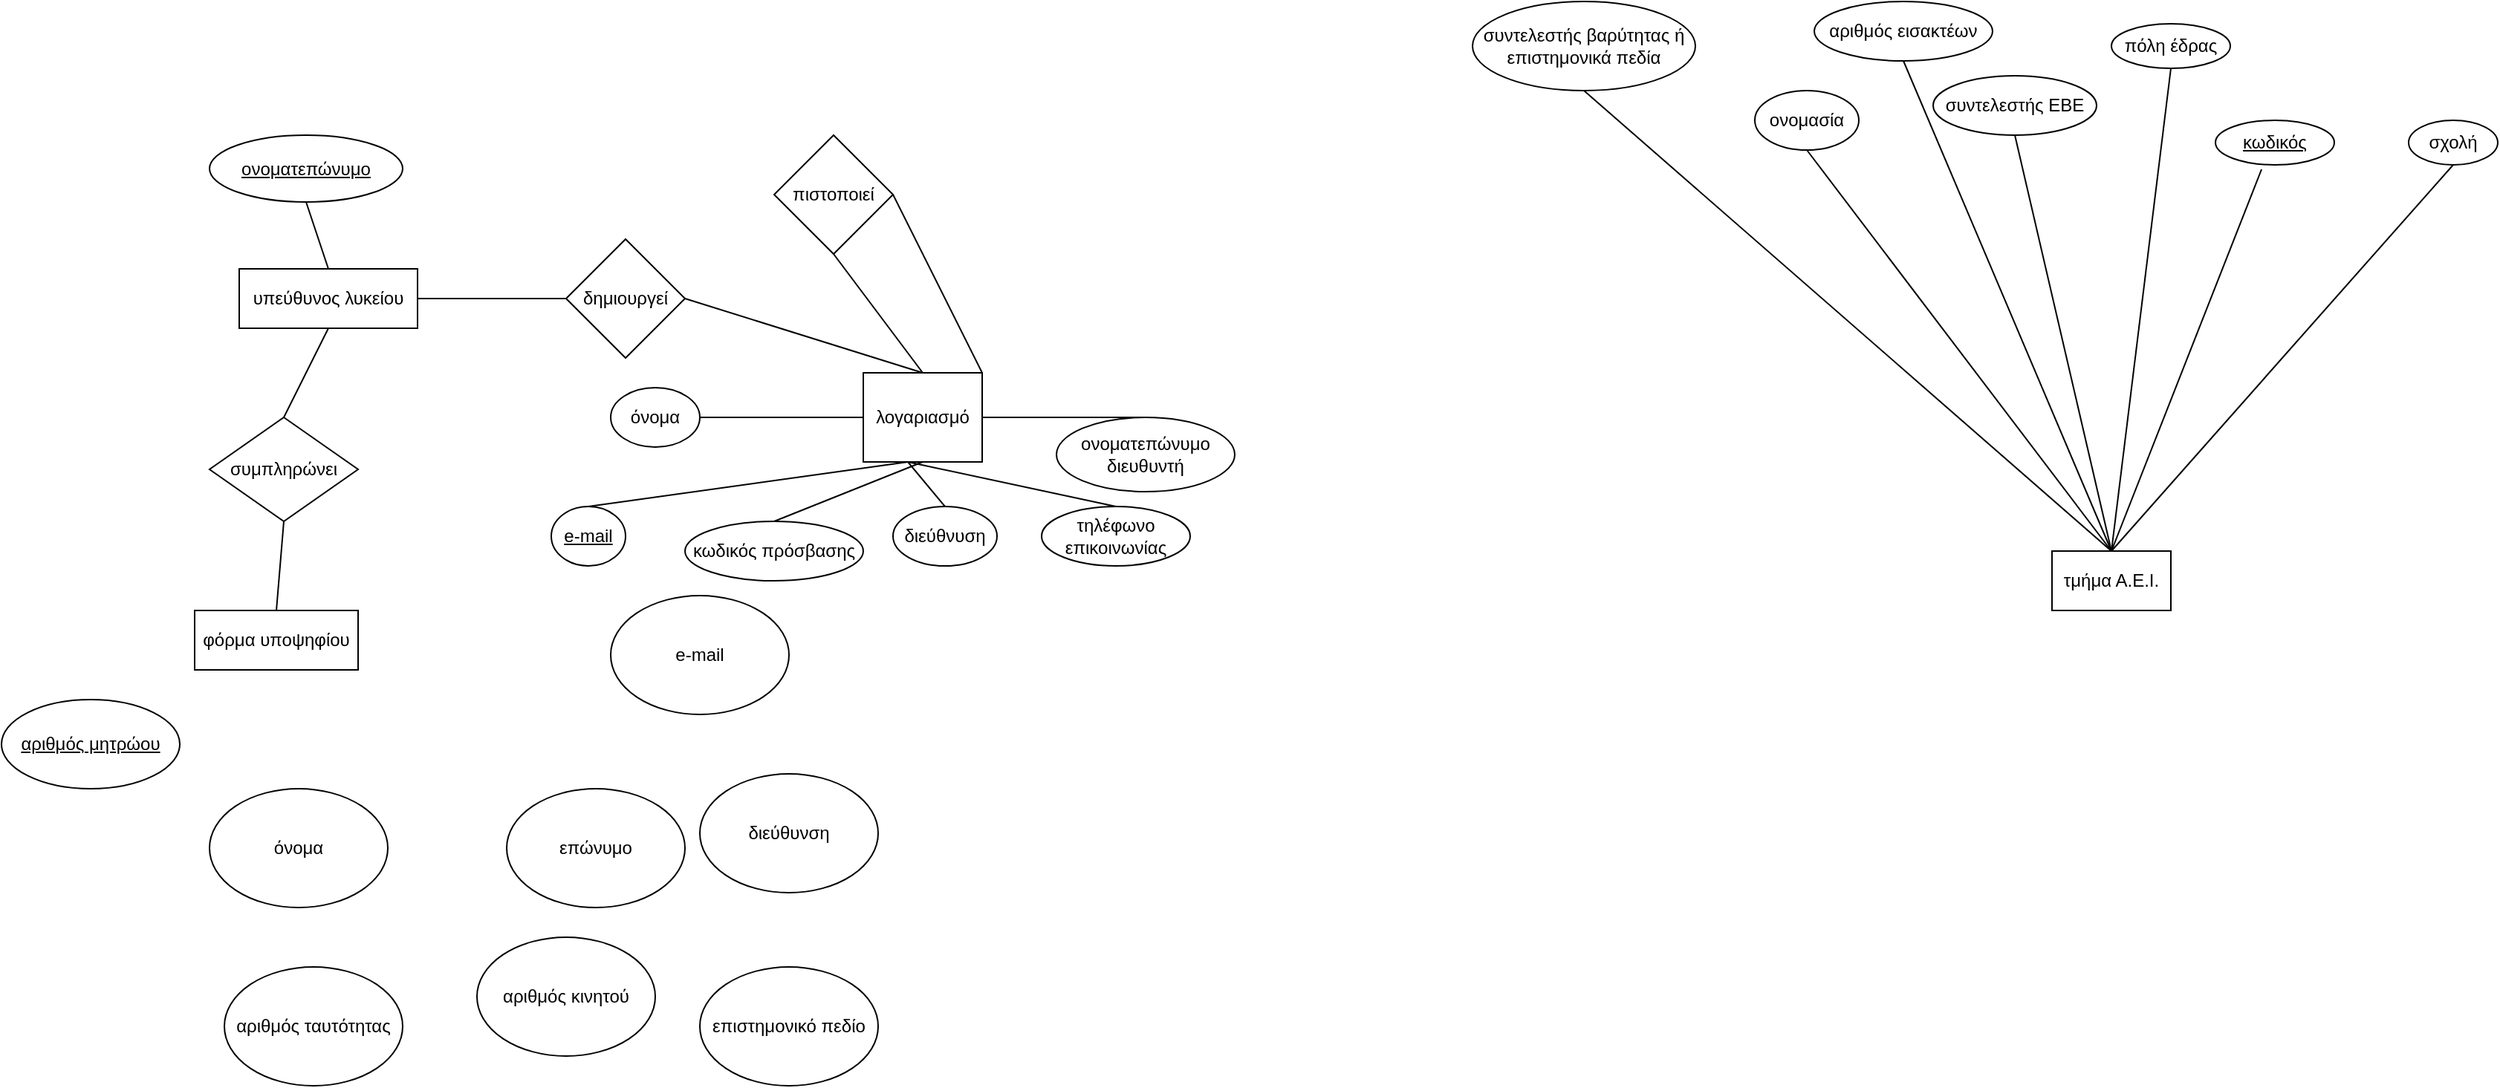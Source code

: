 <mxfile version="15.8.8" type="github">
  <diagram id="5soThCoMKbHqW5SyfzDt" name="Page-1">
    <mxGraphModel dx="3122" dy="1862" grid="1" gridSize="10" guides="1" tooltips="1" connect="1" arrows="1" fold="1" page="1" pageScale="1" pageWidth="850" pageHeight="1100" math="0" shadow="0">
      <root>
        <mxCell id="0" />
        <mxCell id="1" parent="0" />
        <mxCell id="GGdZg751sg8aVn9w_vVH-1" value="τμήμα Α.Ε.Ι." style="rounded=0;whiteSpace=wrap;html=1;" vertex="1" parent="1">
          <mxGeometry x="450" y="110" width="80" height="40" as="geometry" />
        </mxCell>
        <mxCell id="GGdZg751sg8aVn9w_vVH-2" value="&lt;u&gt;κωδικός&lt;/u&gt;" style="ellipse;whiteSpace=wrap;html=1;" vertex="1" parent="1">
          <mxGeometry x="560" y="-180" width="80" height="30" as="geometry" />
        </mxCell>
        <mxCell id="GGdZg751sg8aVn9w_vVH-3" value="ονομασία" style="ellipse;whiteSpace=wrap;html=1;" vertex="1" parent="1">
          <mxGeometry x="250" y="-200" width="70" height="40" as="geometry" />
        </mxCell>
        <mxCell id="GGdZg751sg8aVn9w_vVH-4" value="πόλη έδρας" style="ellipse;whiteSpace=wrap;html=1;" vertex="1" parent="1">
          <mxGeometry x="490" y="-245" width="80" height="30" as="geometry" />
        </mxCell>
        <mxCell id="GGdZg751sg8aVn9w_vVH-5" value="συντελεστής ΕΒΕ" style="ellipse;whiteSpace=wrap;html=1;" vertex="1" parent="1">
          <mxGeometry x="370" y="-210" width="110" height="40" as="geometry" />
        </mxCell>
        <mxCell id="GGdZg751sg8aVn9w_vVH-6" value="σχολή" style="ellipse;whiteSpace=wrap;html=1;" vertex="1" parent="1">
          <mxGeometry x="690" y="-180" width="60" height="30" as="geometry" />
        </mxCell>
        <mxCell id="GGdZg751sg8aVn9w_vVH-7" value="αριθμός εισακτέων" style="ellipse;whiteSpace=wrap;html=1;" vertex="1" parent="1">
          <mxGeometry x="290" y="-260" width="120" height="40" as="geometry" />
        </mxCell>
        <mxCell id="GGdZg751sg8aVn9w_vVH-8" value="συντελεστής βαρύτητας ή επιστημονικά πεδία" style="ellipse;whiteSpace=wrap;html=1;" vertex="1" parent="1">
          <mxGeometry x="60" y="-260" width="150" height="60" as="geometry" />
        </mxCell>
        <mxCell id="GGdZg751sg8aVn9w_vVH-9" value="" style="endArrow=none;html=1;rounded=0;entryX=0.5;entryY=0;entryDx=0;entryDy=0;exitX=0.5;exitY=1;exitDx=0;exitDy=0;" edge="1" parent="1" source="GGdZg751sg8aVn9w_vVH-4" target="GGdZg751sg8aVn9w_vVH-1">
          <mxGeometry width="50" height="50" relative="1" as="geometry">
            <mxPoint x="70" y="230" as="sourcePoint" />
            <mxPoint x="120" y="180" as="targetPoint" />
          </mxGeometry>
        </mxCell>
        <mxCell id="GGdZg751sg8aVn9w_vVH-10" value="" style="endArrow=none;html=1;rounded=0;entryX=0.5;entryY=0;entryDx=0;entryDy=0;exitX=0.5;exitY=1;exitDx=0;exitDy=0;" edge="1" parent="1" source="GGdZg751sg8aVn9w_vVH-6" target="GGdZg751sg8aVn9w_vVH-1">
          <mxGeometry width="50" height="50" relative="1" as="geometry">
            <mxPoint x="440" y="200" as="sourcePoint" />
            <mxPoint x="490" y="150" as="targetPoint" />
          </mxGeometry>
        </mxCell>
        <mxCell id="GGdZg751sg8aVn9w_vVH-11" value="" style="endArrow=none;html=1;rounded=0;exitX=0.5;exitY=0;exitDx=0;exitDy=0;entryX=0.5;entryY=1;entryDx=0;entryDy=0;" edge="1" parent="1" source="GGdZg751sg8aVn9w_vVH-1" target="GGdZg751sg8aVn9w_vVH-3">
          <mxGeometry width="50" height="50" relative="1" as="geometry">
            <mxPoint x="180" y="110" as="sourcePoint" />
            <mxPoint x="230" y="60" as="targetPoint" />
          </mxGeometry>
        </mxCell>
        <mxCell id="GGdZg751sg8aVn9w_vVH-12" value="" style="endArrow=none;html=1;rounded=0;entryX=0.5;entryY=1;entryDx=0;entryDy=0;exitX=0.5;exitY=0;exitDx=0;exitDy=0;" edge="1" parent="1" source="GGdZg751sg8aVn9w_vVH-1" target="GGdZg751sg8aVn9w_vVH-5">
          <mxGeometry width="50" height="50" relative="1" as="geometry">
            <mxPoint x="260" y="180" as="sourcePoint" />
            <mxPoint x="310" y="130" as="targetPoint" />
          </mxGeometry>
        </mxCell>
        <mxCell id="GGdZg751sg8aVn9w_vVH-13" value="" style="endArrow=none;html=1;rounded=0;exitX=0.5;exitY=0;exitDx=0;exitDy=0;entryX=0.388;entryY=1.1;entryDx=0;entryDy=0;entryPerimeter=0;" edge="1" parent="1" source="GGdZg751sg8aVn9w_vVH-1" target="GGdZg751sg8aVn9w_vVH-2">
          <mxGeometry width="50" height="50" relative="1" as="geometry">
            <mxPoint x="290" y="170" as="sourcePoint" />
            <mxPoint x="440" y="-90" as="targetPoint" />
          </mxGeometry>
        </mxCell>
        <mxCell id="GGdZg751sg8aVn9w_vVH-14" value="" style="endArrow=none;html=1;rounded=0;entryX=0.5;entryY=1;entryDx=0;entryDy=0;exitX=0.5;exitY=0;exitDx=0;exitDy=0;" edge="1" parent="1" source="GGdZg751sg8aVn9w_vVH-1" target="GGdZg751sg8aVn9w_vVH-7">
          <mxGeometry width="50" height="50" relative="1" as="geometry">
            <mxPoint x="-160" y="170" as="sourcePoint" />
            <mxPoint x="-110" y="120" as="targetPoint" />
          </mxGeometry>
        </mxCell>
        <mxCell id="GGdZg751sg8aVn9w_vVH-15" value="" style="endArrow=none;html=1;rounded=0;entryX=0.5;entryY=0;entryDx=0;entryDy=0;exitX=0.5;exitY=1;exitDx=0;exitDy=0;" edge="1" parent="1" source="GGdZg751sg8aVn9w_vVH-8" target="GGdZg751sg8aVn9w_vVH-1">
          <mxGeometry width="50" height="50" relative="1" as="geometry">
            <mxPoint x="280" y="190" as="sourcePoint" />
            <mxPoint x="330" y="140" as="targetPoint" />
          </mxGeometry>
        </mxCell>
        <mxCell id="GGdZg751sg8aVn9w_vVH-17" value="υπεύθυνος λυκείου" style="rounded=0;whiteSpace=wrap;html=1;" vertex="1" parent="1">
          <mxGeometry x="-770" y="-80" width="120" height="40" as="geometry" />
        </mxCell>
        <mxCell id="GGdZg751sg8aVn9w_vVH-18" value="&lt;u&gt;ονοματεπώνυμο&lt;/u&gt;" style="ellipse;whiteSpace=wrap;html=1;" vertex="1" parent="1">
          <mxGeometry x="-790" y="-170" width="130" height="45" as="geometry" />
        </mxCell>
        <mxCell id="GGdZg751sg8aVn9w_vVH-19" value="" style="endArrow=none;html=1;rounded=0;entryX=0.5;entryY=1;entryDx=0;entryDy=0;exitX=0.5;exitY=0;exitDx=0;exitDy=0;" edge="1" parent="1" source="GGdZg751sg8aVn9w_vVH-17" target="GGdZg751sg8aVn9w_vVH-18">
          <mxGeometry width="50" height="50" relative="1" as="geometry">
            <mxPoint x="-610" y="90" as="sourcePoint" />
            <mxPoint x="-560" y="40" as="targetPoint" />
          </mxGeometry>
        </mxCell>
        <mxCell id="GGdZg751sg8aVn9w_vVH-20" value="δημιουργεί" style="rhombus;whiteSpace=wrap;html=1;" vertex="1" parent="1">
          <mxGeometry x="-550" y="-100" width="80" height="80" as="geometry" />
        </mxCell>
        <mxCell id="GGdZg751sg8aVn9w_vVH-21" value="" style="endArrow=none;html=1;rounded=0;exitX=1;exitY=0.5;exitDx=0;exitDy=0;entryX=0;entryY=0.5;entryDx=0;entryDy=0;" edge="1" parent="1" source="GGdZg751sg8aVn9w_vVH-17" target="GGdZg751sg8aVn9w_vVH-20">
          <mxGeometry width="50" height="50" relative="1" as="geometry">
            <mxPoint x="-610" y="100" as="sourcePoint" />
            <mxPoint x="-560" y="50" as="targetPoint" />
          </mxGeometry>
        </mxCell>
        <mxCell id="GGdZg751sg8aVn9w_vVH-22" value="λογαριασμό" style="rounded=0;whiteSpace=wrap;html=1;" vertex="1" parent="1">
          <mxGeometry x="-350" y="-10" width="80" height="60" as="geometry" />
        </mxCell>
        <mxCell id="GGdZg751sg8aVn9w_vVH-24" value="διεύθνυση" style="ellipse;whiteSpace=wrap;html=1;" vertex="1" parent="1">
          <mxGeometry x="-330" y="80" width="70" height="40" as="geometry" />
        </mxCell>
        <mxCell id="GGdZg751sg8aVn9w_vVH-25" value="τηλέφωνο επικοινωνίας" style="ellipse;whiteSpace=wrap;html=1;" vertex="1" parent="1">
          <mxGeometry x="-230" y="80" width="100" height="40" as="geometry" />
        </mxCell>
        <mxCell id="GGdZg751sg8aVn9w_vVH-26" value="όνομα" style="ellipse;whiteSpace=wrap;html=1;" vertex="1" parent="1">
          <mxGeometry x="-520" width="60" height="40" as="geometry" />
        </mxCell>
        <mxCell id="GGdZg751sg8aVn9w_vVH-27" value="&lt;u&gt;e-mail&lt;/u&gt;" style="ellipse;whiteSpace=wrap;html=1;" vertex="1" parent="1">
          <mxGeometry x="-560" y="80" width="50" height="40" as="geometry" />
        </mxCell>
        <mxCell id="GGdZg751sg8aVn9w_vVH-28" value="κωδικός πρόσβασης" style="ellipse;whiteSpace=wrap;html=1;" vertex="1" parent="1">
          <mxGeometry x="-470" y="90" width="120" height="40" as="geometry" />
        </mxCell>
        <mxCell id="GGdZg751sg8aVn9w_vVH-29" value="ονοματεπώνυμο διευθυντή" style="ellipse;whiteSpace=wrap;html=1;" vertex="1" parent="1">
          <mxGeometry x="-220" y="20" width="120" height="50" as="geometry" />
        </mxCell>
        <mxCell id="GGdZg751sg8aVn9w_vVH-30" value="" style="endArrow=none;html=1;rounded=0;entryX=1;entryY=0.5;entryDx=0;entryDy=0;exitX=0.5;exitY=0;exitDx=0;exitDy=0;" edge="1" parent="1" source="GGdZg751sg8aVn9w_vVH-22" target="GGdZg751sg8aVn9w_vVH-20">
          <mxGeometry width="50" height="50" relative="1" as="geometry">
            <mxPoint x="-430" y="80" as="sourcePoint" />
            <mxPoint x="-380" y="30" as="targetPoint" />
          </mxGeometry>
        </mxCell>
        <mxCell id="GGdZg751sg8aVn9w_vVH-31" value="" style="endArrow=none;html=1;rounded=0;entryX=0;entryY=0.5;entryDx=0;entryDy=0;exitX=1;exitY=0.5;exitDx=0;exitDy=0;" edge="1" parent="1" source="GGdZg751sg8aVn9w_vVH-26" target="GGdZg751sg8aVn9w_vVH-22">
          <mxGeometry width="50" height="50" relative="1" as="geometry">
            <mxPoint x="-460" y="160" as="sourcePoint" />
            <mxPoint x="-410" y="110" as="targetPoint" />
          </mxGeometry>
        </mxCell>
        <mxCell id="GGdZg751sg8aVn9w_vVH-32" value="" style="endArrow=none;html=1;rounded=0;entryX=1;entryY=0.5;entryDx=0;entryDy=0;exitX=0.5;exitY=0;exitDx=0;exitDy=0;" edge="1" parent="1" source="GGdZg751sg8aVn9w_vVH-29" target="GGdZg751sg8aVn9w_vVH-22">
          <mxGeometry width="50" height="50" relative="1" as="geometry">
            <mxPoint x="-380" y="160" as="sourcePoint" />
            <mxPoint x="-330" y="110" as="targetPoint" />
          </mxGeometry>
        </mxCell>
        <mxCell id="GGdZg751sg8aVn9w_vVH-34" value="" style="endArrow=none;html=1;rounded=0;entryX=0.375;entryY=1;entryDx=0;entryDy=0;entryPerimeter=0;exitX=0.5;exitY=0;exitDx=0;exitDy=0;" edge="1" parent="1" source="GGdZg751sg8aVn9w_vVH-25" target="GGdZg751sg8aVn9w_vVH-22">
          <mxGeometry width="50" height="50" relative="1" as="geometry">
            <mxPoint x="-260" y="210" as="sourcePoint" />
            <mxPoint x="-210" y="160" as="targetPoint" />
          </mxGeometry>
        </mxCell>
        <mxCell id="GGdZg751sg8aVn9w_vVH-35" value="" style="endArrow=none;html=1;rounded=0;entryX=0.375;entryY=1;entryDx=0;entryDy=0;entryPerimeter=0;exitX=0.5;exitY=0;exitDx=0;exitDy=0;" edge="1" parent="1" source="GGdZg751sg8aVn9w_vVH-24" target="GGdZg751sg8aVn9w_vVH-22">
          <mxGeometry width="50" height="50" relative="1" as="geometry">
            <mxPoint x="-510" y="200" as="sourcePoint" />
            <mxPoint x="-460" y="150" as="targetPoint" />
          </mxGeometry>
        </mxCell>
        <mxCell id="GGdZg751sg8aVn9w_vVH-36" value="" style="endArrow=none;html=1;rounded=0;exitX=0.5;exitY=0;exitDx=0;exitDy=0;entryX=0.5;entryY=1;entryDx=0;entryDy=0;" edge="1" parent="1" source="GGdZg751sg8aVn9w_vVH-28" target="GGdZg751sg8aVn9w_vVH-22">
          <mxGeometry width="50" height="50" relative="1" as="geometry">
            <mxPoint x="-510" y="230" as="sourcePoint" />
            <mxPoint x="-460" y="180" as="targetPoint" />
          </mxGeometry>
        </mxCell>
        <mxCell id="GGdZg751sg8aVn9w_vVH-37" value="" style="endArrow=none;html=1;rounded=0;exitX=0.5;exitY=0;exitDx=0;exitDy=0;" edge="1" parent="1" source="GGdZg751sg8aVn9w_vVH-27">
          <mxGeometry width="50" height="50" relative="1" as="geometry">
            <mxPoint x="-430" y="290" as="sourcePoint" />
            <mxPoint x="-320" y="50" as="targetPoint" />
          </mxGeometry>
        </mxCell>
        <mxCell id="GGdZg751sg8aVn9w_vVH-38" value="πιστοποιεί" style="rhombus;whiteSpace=wrap;html=1;" vertex="1" parent="1">
          <mxGeometry x="-410" y="-170" width="80" height="80" as="geometry" />
        </mxCell>
        <mxCell id="GGdZg751sg8aVn9w_vVH-39" value="" style="endArrow=none;html=1;rounded=0;entryX=0.5;entryY=0;entryDx=0;entryDy=0;exitX=0.5;exitY=1;exitDx=0;exitDy=0;" edge="1" parent="1" source="GGdZg751sg8aVn9w_vVH-38" target="GGdZg751sg8aVn9w_vVH-22">
          <mxGeometry width="50" height="50" relative="1" as="geometry">
            <mxPoint x="-400" y="240" as="sourcePoint" />
            <mxPoint x="-350" y="190" as="targetPoint" />
          </mxGeometry>
        </mxCell>
        <mxCell id="GGdZg751sg8aVn9w_vVH-43" value="" style="endArrow=none;html=1;rounded=0;entryX=1;entryY=0.5;entryDx=0;entryDy=0;exitX=1;exitY=0;exitDx=0;exitDy=0;" edge="1" parent="1" source="GGdZg751sg8aVn9w_vVH-22" target="GGdZg751sg8aVn9w_vVH-38">
          <mxGeometry width="50" height="50" relative="1" as="geometry">
            <mxPoint x="-250" y="-30" as="sourcePoint" />
            <mxPoint x="-200" y="-80" as="targetPoint" />
          </mxGeometry>
        </mxCell>
        <mxCell id="GGdZg751sg8aVn9w_vVH-44" value="" style="endArrow=none;html=1;rounded=0;entryX=0.5;entryY=1;entryDx=0;entryDy=0;exitX=0.5;exitY=0;exitDx=0;exitDy=0;" edge="1" parent="1" source="GGdZg751sg8aVn9w_vVH-45" target="GGdZg751sg8aVn9w_vVH-17">
          <mxGeometry width="50" height="50" relative="1" as="geometry">
            <mxPoint x="-730" y="40" as="sourcePoint" />
            <mxPoint x="-750" y="70" as="targetPoint" />
          </mxGeometry>
        </mxCell>
        <mxCell id="GGdZg751sg8aVn9w_vVH-45" value="συμπληρώνει" style="rhombus;whiteSpace=wrap;html=1;" vertex="1" parent="1">
          <mxGeometry x="-790" y="20" width="100" height="70" as="geometry" />
        </mxCell>
        <mxCell id="GGdZg751sg8aVn9w_vVH-46" value="φόρμα υποψηφίου" style="rounded=0;whiteSpace=wrap;html=1;" vertex="1" parent="1">
          <mxGeometry x="-800" y="150" width="110" height="40" as="geometry" />
        </mxCell>
        <mxCell id="GGdZg751sg8aVn9w_vVH-47" value="" style="endArrow=none;html=1;rounded=0;entryX=0.5;entryY=1;entryDx=0;entryDy=0;exitX=0.5;exitY=0;exitDx=0;exitDy=0;" edge="1" parent="1" source="GGdZg751sg8aVn9w_vVH-46" target="GGdZg751sg8aVn9w_vVH-45">
          <mxGeometry width="50" height="50" relative="1" as="geometry">
            <mxPoint x="-700" y="290" as="sourcePoint" />
            <mxPoint x="-650" y="240" as="targetPoint" />
          </mxGeometry>
        </mxCell>
        <mxCell id="GGdZg751sg8aVn9w_vVH-48" value="όνομα" style="ellipse;whiteSpace=wrap;html=1;" vertex="1" parent="1">
          <mxGeometry x="-790" y="270" width="120" height="80" as="geometry" />
        </mxCell>
        <mxCell id="GGdZg751sg8aVn9w_vVH-49" value="επώνυμο" style="ellipse;whiteSpace=wrap;html=1;" vertex="1" parent="1">
          <mxGeometry x="-590" y="270" width="120" height="80" as="geometry" />
        </mxCell>
        <mxCell id="GGdZg751sg8aVn9w_vVH-50" value="&lt;u&gt;αριθμός μητρώου&lt;/u&gt;" style="ellipse;whiteSpace=wrap;html=1;" vertex="1" parent="1">
          <mxGeometry x="-930" y="210" width="120" height="60" as="geometry" />
        </mxCell>
        <mxCell id="GGdZg751sg8aVn9w_vVH-51" value="αριθμός ταυτότητας" style="ellipse;whiteSpace=wrap;html=1;" vertex="1" parent="1">
          <mxGeometry x="-780" y="390" width="120" height="80" as="geometry" />
        </mxCell>
        <mxCell id="GGdZg751sg8aVn9w_vVH-52" value="αριθμός κινητού" style="ellipse;whiteSpace=wrap;html=1;" vertex="1" parent="1">
          <mxGeometry x="-610" y="370" width="120" height="80" as="geometry" />
        </mxCell>
        <mxCell id="GGdZg751sg8aVn9w_vVH-53" value="e-mail" style="ellipse;whiteSpace=wrap;html=1;" vertex="1" parent="1">
          <mxGeometry x="-520" y="140" width="120" height="80" as="geometry" />
        </mxCell>
        <mxCell id="GGdZg751sg8aVn9w_vVH-54" value="διεύθυνση" style="ellipse;whiteSpace=wrap;html=1;" vertex="1" parent="1">
          <mxGeometry x="-460" y="260" width="120" height="80" as="geometry" />
        </mxCell>
        <mxCell id="GGdZg751sg8aVn9w_vVH-55" value="επιστημονικό πεδίο" style="ellipse;whiteSpace=wrap;html=1;" vertex="1" parent="1">
          <mxGeometry x="-460" y="390" width="120" height="80" as="geometry" />
        </mxCell>
      </root>
    </mxGraphModel>
  </diagram>
</mxfile>
